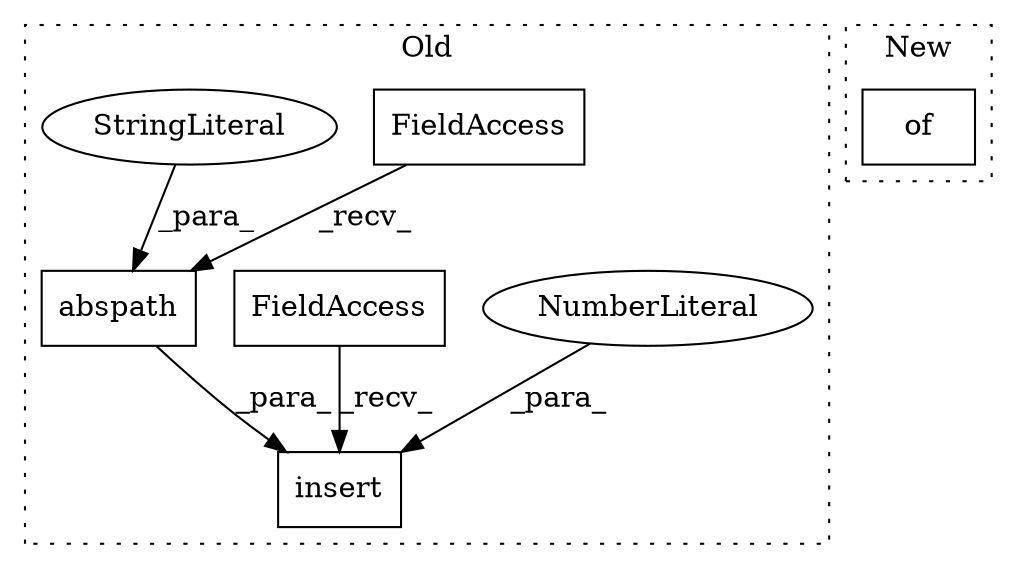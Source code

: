 digraph G {
subgraph cluster0 {
1 [label="insert" a="32" s="936,966" l="7,1" shape="box"];
3 [label="NumberLiteral" a="34" s="943" l="1" shape="ellipse"];
4 [label="FieldAccess" a="22" s="927" l="8" shape="box"];
5 [label="abspath" a="32" s="953,965" l="8,1" shape="box"];
6 [label="FieldAccess" a="22" s="945" l="7" shape="box"];
7 [label="StringLiteral" a="45" s="961" l="4" shape="ellipse"];
label = "Old";
style="dotted";
}
subgraph cluster1 {
2 [label="of" a="32" s="1903,2126" l="3,1" shape="box"];
label = "New";
style="dotted";
}
3 -> 1 [label="_para_"];
4 -> 1 [label="_recv_"];
5 -> 1 [label="_para_"];
6 -> 5 [label="_recv_"];
7 -> 5 [label="_para_"];
}